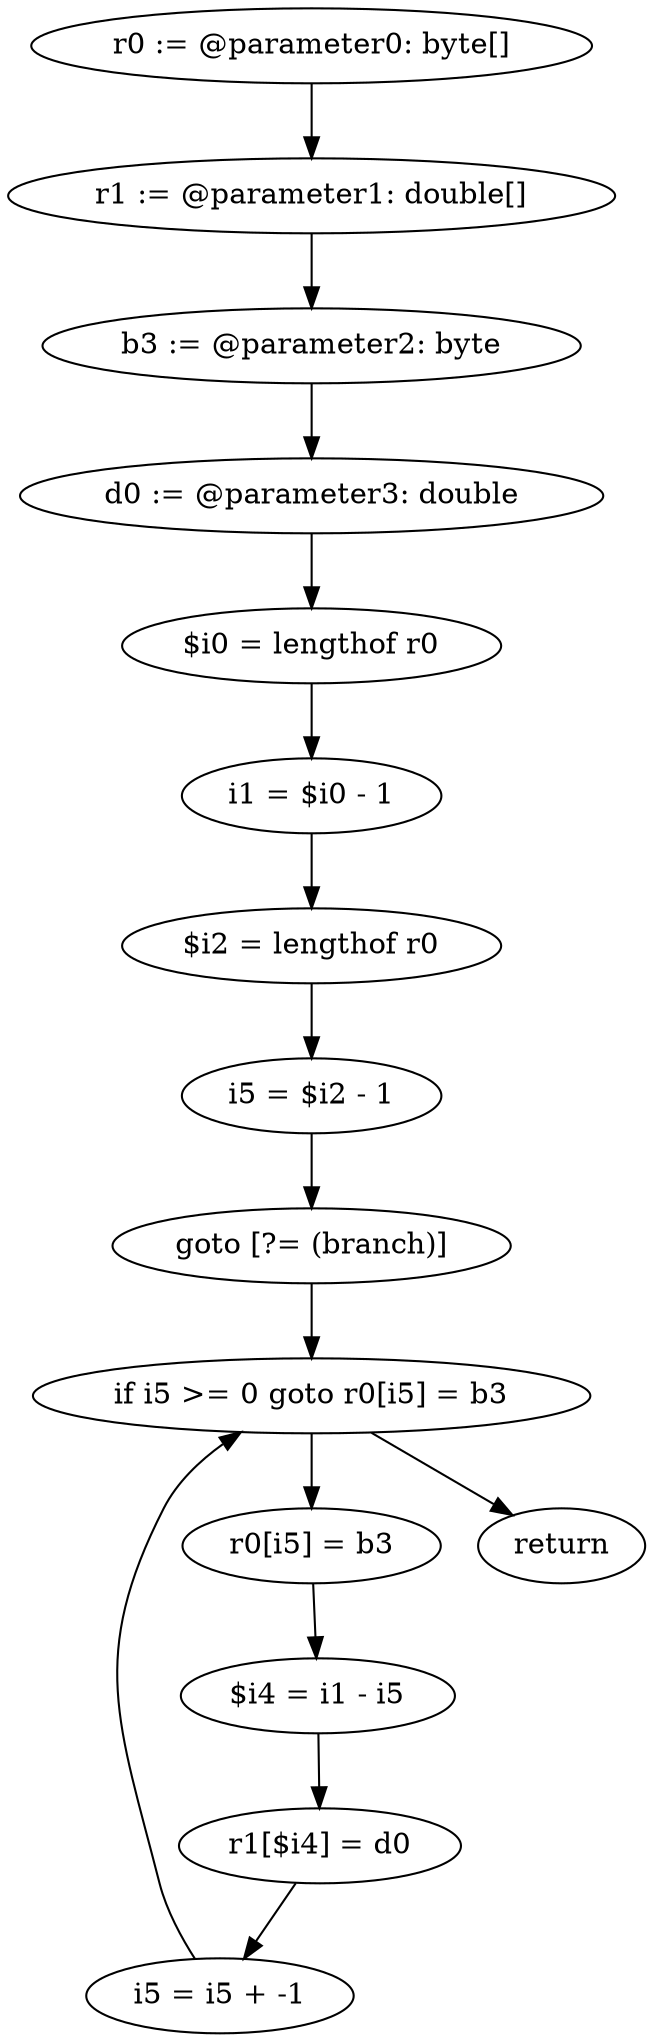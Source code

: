 digraph "unitGraph" {
    "r0 := @parameter0: byte[]"
    "r1 := @parameter1: double[]"
    "b3 := @parameter2: byte"
    "d0 := @parameter3: double"
    "$i0 = lengthof r0"
    "i1 = $i0 - 1"
    "$i2 = lengthof r0"
    "i5 = $i2 - 1"
    "goto [?= (branch)]"
    "r0[i5] = b3"
    "$i4 = i1 - i5"
    "r1[$i4] = d0"
    "i5 = i5 + -1"
    "if i5 >= 0 goto r0[i5] = b3"
    "return"
    "r0 := @parameter0: byte[]"->"r1 := @parameter1: double[]";
    "r1 := @parameter1: double[]"->"b3 := @parameter2: byte";
    "b3 := @parameter2: byte"->"d0 := @parameter3: double";
    "d0 := @parameter3: double"->"$i0 = lengthof r0";
    "$i0 = lengthof r0"->"i1 = $i0 - 1";
    "i1 = $i0 - 1"->"$i2 = lengthof r0";
    "$i2 = lengthof r0"->"i5 = $i2 - 1";
    "i5 = $i2 - 1"->"goto [?= (branch)]";
    "goto [?= (branch)]"->"if i5 >= 0 goto r0[i5] = b3";
    "r0[i5] = b3"->"$i4 = i1 - i5";
    "$i4 = i1 - i5"->"r1[$i4] = d0";
    "r1[$i4] = d0"->"i5 = i5 + -1";
    "i5 = i5 + -1"->"if i5 >= 0 goto r0[i5] = b3";
    "if i5 >= 0 goto r0[i5] = b3"->"return";
    "if i5 >= 0 goto r0[i5] = b3"->"r0[i5] = b3";
}
